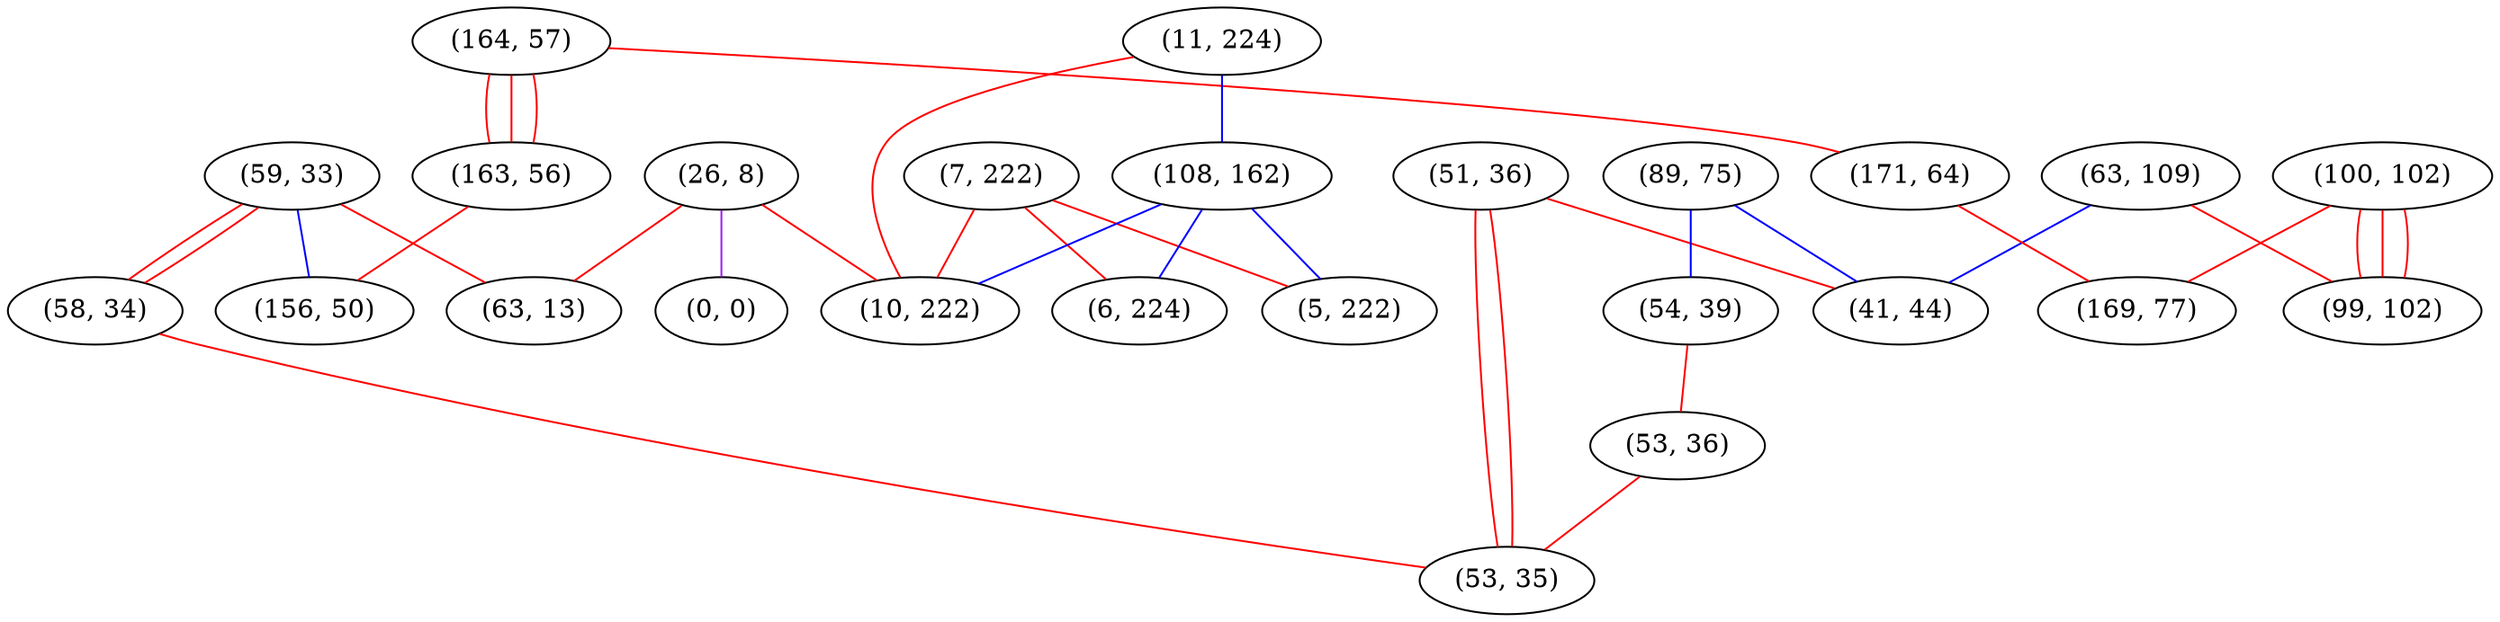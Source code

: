 graph "" {
"(59, 33)";
"(51, 36)";
"(63, 109)";
"(164, 57)";
"(89, 75)";
"(171, 64)";
"(100, 102)";
"(11, 224)";
"(26, 8)";
"(7, 222)";
"(63, 13)";
"(54, 39)";
"(163, 56)";
"(169, 77)";
"(0, 0)";
"(108, 162)";
"(58, 34)";
"(53, 36)";
"(5, 222)";
"(156, 50)";
"(10, 222)";
"(6, 224)";
"(53, 35)";
"(99, 102)";
"(41, 44)";
"(59, 33)" -- "(156, 50)"  [color=blue, key=0, weight=3];
"(59, 33)" -- "(63, 13)"  [color=red, key=0, weight=1];
"(59, 33)" -- "(58, 34)"  [color=red, key=0, weight=1];
"(59, 33)" -- "(58, 34)"  [color=red, key=1, weight=1];
"(51, 36)" -- "(41, 44)"  [color=red, key=0, weight=1];
"(51, 36)" -- "(53, 35)"  [color=red, key=0, weight=1];
"(51, 36)" -- "(53, 35)"  [color=red, key=1, weight=1];
"(63, 109)" -- "(41, 44)"  [color=blue, key=0, weight=3];
"(63, 109)" -- "(99, 102)"  [color=red, key=0, weight=1];
"(164, 57)" -- "(171, 64)"  [color=red, key=0, weight=1];
"(164, 57)" -- "(163, 56)"  [color=red, key=0, weight=1];
"(164, 57)" -- "(163, 56)"  [color=red, key=1, weight=1];
"(164, 57)" -- "(163, 56)"  [color=red, key=2, weight=1];
"(89, 75)" -- "(54, 39)"  [color=blue, key=0, weight=3];
"(89, 75)" -- "(41, 44)"  [color=blue, key=0, weight=3];
"(171, 64)" -- "(169, 77)"  [color=red, key=0, weight=1];
"(100, 102)" -- "(169, 77)"  [color=red, key=0, weight=1];
"(100, 102)" -- "(99, 102)"  [color=red, key=0, weight=1];
"(100, 102)" -- "(99, 102)"  [color=red, key=1, weight=1];
"(100, 102)" -- "(99, 102)"  [color=red, key=2, weight=1];
"(11, 224)" -- "(108, 162)"  [color=blue, key=0, weight=3];
"(11, 224)" -- "(10, 222)"  [color=red, key=0, weight=1];
"(26, 8)" -- "(63, 13)"  [color=red, key=0, weight=1];
"(26, 8)" -- "(10, 222)"  [color=red, key=0, weight=1];
"(26, 8)" -- "(0, 0)"  [color=purple, key=0, weight=4];
"(7, 222)" -- "(5, 222)"  [color=red, key=0, weight=1];
"(7, 222)" -- "(10, 222)"  [color=red, key=0, weight=1];
"(7, 222)" -- "(6, 224)"  [color=red, key=0, weight=1];
"(54, 39)" -- "(53, 36)"  [color=red, key=0, weight=1];
"(163, 56)" -- "(156, 50)"  [color=red, key=0, weight=1];
"(108, 162)" -- "(5, 222)"  [color=blue, key=0, weight=3];
"(108, 162)" -- "(10, 222)"  [color=blue, key=0, weight=3];
"(108, 162)" -- "(6, 224)"  [color=blue, key=0, weight=3];
"(58, 34)" -- "(53, 35)"  [color=red, key=0, weight=1];
"(53, 36)" -- "(53, 35)"  [color=red, key=0, weight=1];
}
